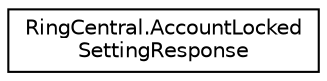 digraph "Graphical Class Hierarchy"
{
 // LATEX_PDF_SIZE
  edge [fontname="Helvetica",fontsize="10",labelfontname="Helvetica",labelfontsize="10"];
  node [fontname="Helvetica",fontsize="10",shape=record];
  rankdir="LR";
  Node0 [label="RingCentral.AccountLocked\lSettingResponse",height=0.2,width=0.4,color="black", fillcolor="white", style="filled",URL="$classRingCentral_1_1AccountLockedSettingResponse.html",tooltip=" "];
}

